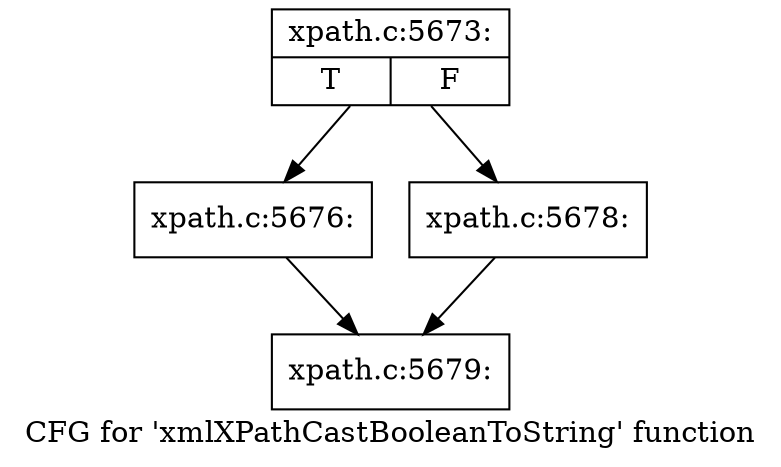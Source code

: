 digraph "CFG for 'xmlXPathCastBooleanToString' function" {
	label="CFG for 'xmlXPathCastBooleanToString' function";

	Node0x48bcd40 [shape=record,label="{xpath.c:5673:|{<s0>T|<s1>F}}"];
	Node0x48bcd40 -> Node0x48bb0d0;
	Node0x48bcd40 -> Node0x48bb170;
	Node0x48bb0d0 [shape=record,label="{xpath.c:5676:}"];
	Node0x48bb0d0 -> Node0x48bb120;
	Node0x48bb170 [shape=record,label="{xpath.c:5678:}"];
	Node0x48bb170 -> Node0x48bb120;
	Node0x48bb120 [shape=record,label="{xpath.c:5679:}"];
}
